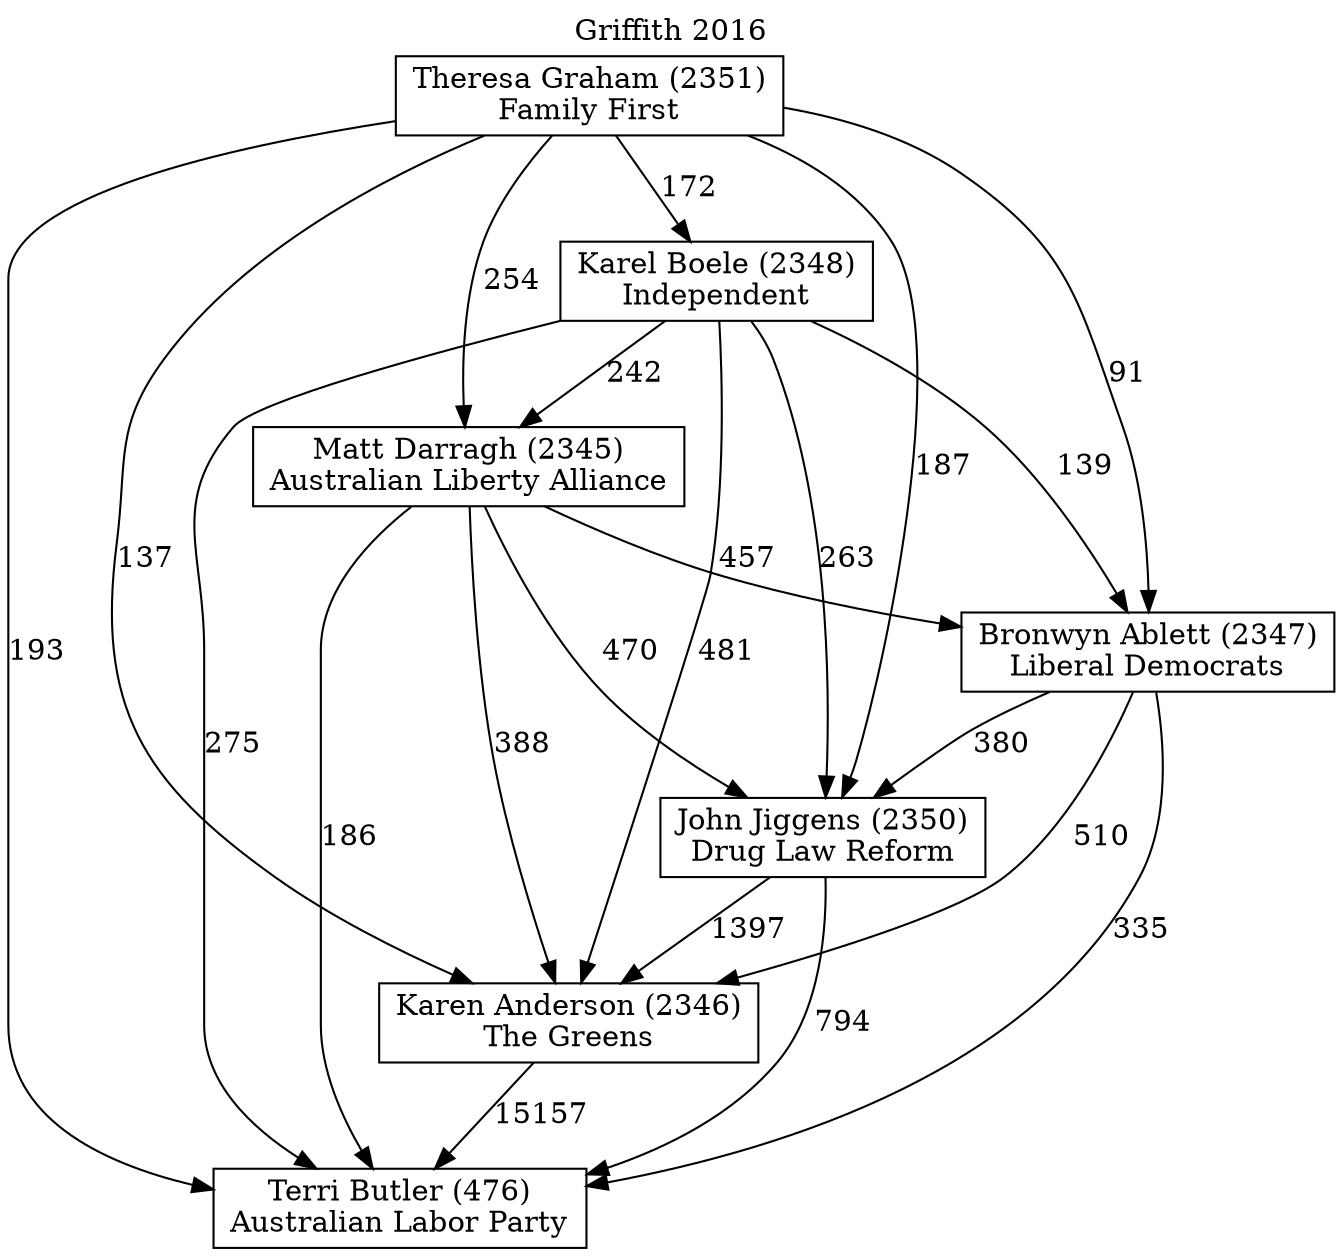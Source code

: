// House preference flow
digraph "Terri Butler (476)_Griffith_2016" {
	graph [label="Griffith 2016" labelloc=t mclimit=10]
	node [shape=box]
	"Terri Butler (476)" [label="Terri Butler (476)
Australian Labor Party"]
	"Karen Anderson (2346)" [label="Karen Anderson (2346)
The Greens"]
	"John Jiggens (2350)" [label="John Jiggens (2350)
Drug Law Reform"]
	"Bronwyn Ablett (2347)" [label="Bronwyn Ablett (2347)
Liberal Democrats"]
	"Matt Darragh (2345)" [label="Matt Darragh (2345)
Australian Liberty Alliance"]
	"Karel Boele (2348)" [label="Karel Boele (2348)
Independent"]
	"Theresa Graham (2351)" [label="Theresa Graham (2351)
Family First"]
	"Karen Anderson (2346)" -> "Terri Butler (476)" [label=15157]
	"John Jiggens (2350)" -> "Karen Anderson (2346)" [label=1397]
	"Bronwyn Ablett (2347)" -> "John Jiggens (2350)" [label=380]
	"Matt Darragh (2345)" -> "Bronwyn Ablett (2347)" [label=457]
	"Karel Boele (2348)" -> "Matt Darragh (2345)" [label=242]
	"Theresa Graham (2351)" -> "Karel Boele (2348)" [label=172]
	"John Jiggens (2350)" -> "Terri Butler (476)" [label=794]
	"Bronwyn Ablett (2347)" -> "Terri Butler (476)" [label=335]
	"Matt Darragh (2345)" -> "Terri Butler (476)" [label=186]
	"Karel Boele (2348)" -> "Terri Butler (476)" [label=275]
	"Theresa Graham (2351)" -> "Terri Butler (476)" [label=193]
	"Theresa Graham (2351)" -> "Matt Darragh (2345)" [label=254]
	"Karel Boele (2348)" -> "Bronwyn Ablett (2347)" [label=139]
	"Theresa Graham (2351)" -> "Bronwyn Ablett (2347)" [label=91]
	"Matt Darragh (2345)" -> "John Jiggens (2350)" [label=470]
	"Karel Boele (2348)" -> "John Jiggens (2350)" [label=263]
	"Theresa Graham (2351)" -> "John Jiggens (2350)" [label=187]
	"Bronwyn Ablett (2347)" -> "Karen Anderson (2346)" [label=510]
	"Matt Darragh (2345)" -> "Karen Anderson (2346)" [label=388]
	"Karel Boele (2348)" -> "Karen Anderson (2346)" [label=481]
	"Theresa Graham (2351)" -> "Karen Anderson (2346)" [label=137]
}
